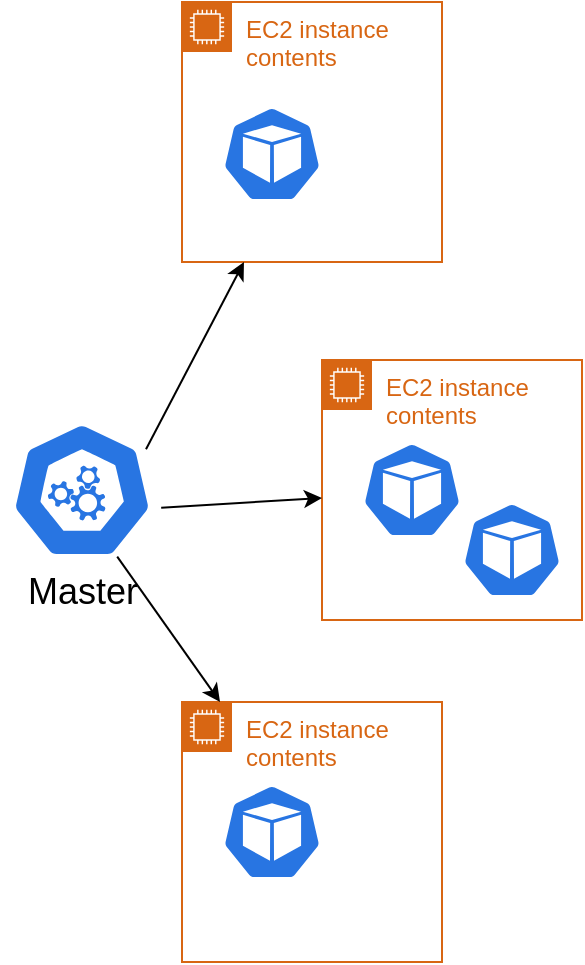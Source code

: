 <mxfile version="13.0.3" type="device"><diagram id="Ra3hwL7CDmKuAcC6CvFV" name="Page-1"><mxGraphModel dx="1106" dy="846" grid="1" gridSize="10" guides="1" tooltips="1" connect="1" arrows="1" fold="1" page="1" pageScale="1" pageWidth="850" pageHeight="1100" math="0" shadow="0"><root><mxCell id="0"/><mxCell id="1" parent="0"/><mxCell id="ifSUXtnlsLgihJ0WsSa5-1" value="EC2 instance contents" style="points=[[0,0],[0.25,0],[0.5,0],[0.75,0],[1,0],[1,0.25],[1,0.5],[1,0.75],[1,1],[0.75,1],[0.5,1],[0.25,1],[0,1],[0,0.75],[0,0.5],[0,0.25]];outlineConnect=0;gradientColor=none;html=1;whiteSpace=wrap;fontSize=12;fontStyle=0;shape=mxgraph.aws4.group;grIcon=mxgraph.aws4.group_ec2_instance_contents;strokeColor=#D86613;fillColor=none;verticalAlign=top;align=left;spacingLeft=30;fontColor=#D86613;dashed=0;" vertex="1" parent="1"><mxGeometry x="120" y="60" width="130" height="130" as="geometry"/></mxCell><mxCell id="ifSUXtnlsLgihJ0WsSa5-2" value="EC2 instance contents" style="points=[[0,0],[0.25,0],[0.5,0],[0.75,0],[1,0],[1,0.25],[1,0.5],[1,0.75],[1,1],[0.75,1],[0.5,1],[0.25,1],[0,1],[0,0.75],[0,0.5],[0,0.25]];outlineConnect=0;gradientColor=none;html=1;whiteSpace=wrap;fontSize=12;fontStyle=0;shape=mxgraph.aws4.group;grIcon=mxgraph.aws4.group_ec2_instance_contents;strokeColor=#D86613;fillColor=none;verticalAlign=top;align=left;spacingLeft=30;fontColor=#D86613;dashed=0;" vertex="1" parent="1"><mxGeometry x="190" y="239" width="130" height="130" as="geometry"/></mxCell><mxCell id="ifSUXtnlsLgihJ0WsSa5-3" value="EC2 instance contents" style="points=[[0,0],[0.25,0],[0.5,0],[0.75,0],[1,0],[1,0.25],[1,0.5],[1,0.75],[1,1],[0.75,1],[0.5,1],[0.25,1],[0,1],[0,0.75],[0,0.5],[0,0.25]];outlineConnect=0;gradientColor=none;html=1;whiteSpace=wrap;fontSize=12;fontStyle=0;shape=mxgraph.aws4.group;grIcon=mxgraph.aws4.group_ec2_instance_contents;strokeColor=#D86613;fillColor=none;verticalAlign=top;align=left;spacingLeft=30;fontColor=#D86613;dashed=0;" vertex="1" parent="1"><mxGeometry x="120" y="410" width="130" height="130" as="geometry"/></mxCell><mxCell id="ifSUXtnlsLgihJ0WsSa5-4" value="Master" style="html=1;dashed=0;whitespace=wrap;fillColor=#2875E2;strokeColor=#ffffff;points=[[0.005,0.63,0],[0.1,0.2,0],[0.9,0.2,0],[0.5,0,0],[0.995,0.63,0],[0.72,0.99,0],[0.5,1,0],[0.28,0.99,0]];shape=mxgraph.kubernetes.icon;prIcon=master;labelPosition=center;verticalLabelPosition=bottom;align=center;verticalAlign=top;fontSize=18;" vertex="1" parent="1"><mxGeometry x="30" y="270" width="80" height="68" as="geometry"/></mxCell><mxCell id="ifSUXtnlsLgihJ0WsSa5-5" value="" style="html=1;dashed=0;whitespace=wrap;fillColor=#2875E2;strokeColor=#ffffff;points=[[0.005,0.63,0],[0.1,0.2,0],[0.9,0.2,0],[0.5,0,0],[0.995,0.63,0],[0.72,0.99,0],[0.5,1,0],[0.28,0.99,0]];shape=mxgraph.kubernetes.icon;prIcon=pod" vertex="1" parent="1"><mxGeometry x="210" y="280" width="50" height="48" as="geometry"/></mxCell><mxCell id="ifSUXtnlsLgihJ0WsSa5-6" value="" style="html=1;dashed=0;whitespace=wrap;fillColor=#2875E2;strokeColor=#ffffff;points=[[0.005,0.63,0],[0.1,0.2,0],[0.9,0.2,0],[0.5,0,0],[0.995,0.63,0],[0.72,0.99,0],[0.5,1,0],[0.28,0.99,0]];shape=mxgraph.kubernetes.icon;prIcon=pod" vertex="1" parent="1"><mxGeometry x="140" y="112" width="50" height="48" as="geometry"/></mxCell><mxCell id="ifSUXtnlsLgihJ0WsSa5-7" value="" style="html=1;dashed=0;whitespace=wrap;fillColor=#2875E2;strokeColor=#ffffff;points=[[0.005,0.63,0],[0.1,0.2,0],[0.9,0.2,0],[0.5,0,0],[0.995,0.63,0],[0.72,0.99,0],[0.5,1,0],[0.28,0.99,0]];shape=mxgraph.kubernetes.icon;prIcon=pod" vertex="1" parent="1"><mxGeometry x="260" y="310" width="50" height="48" as="geometry"/></mxCell><mxCell id="ifSUXtnlsLgihJ0WsSa5-8" value="" style="html=1;dashed=0;whitespace=wrap;fillColor=#2875E2;strokeColor=#ffffff;points=[[0.005,0.63,0],[0.1,0.2,0],[0.9,0.2,0],[0.5,0,0],[0.995,0.63,0],[0.72,0.99,0],[0.5,1,0],[0.28,0.99,0]];shape=mxgraph.kubernetes.icon;prIcon=pod" vertex="1" parent="1"><mxGeometry x="140" y="451" width="50" height="48" as="geometry"/></mxCell><mxCell id="ifSUXtnlsLgihJ0WsSa5-9" value="" style="endArrow=classic;html=1;exitX=0.9;exitY=0.2;exitDx=0;exitDy=0;exitPerimeter=0;" edge="1" parent="1" source="ifSUXtnlsLgihJ0WsSa5-4" target="ifSUXtnlsLgihJ0WsSa5-1"><mxGeometry width="50" height="50" relative="1" as="geometry"><mxPoint x="400" y="460" as="sourcePoint"/><mxPoint x="450" y="410" as="targetPoint"/></mxGeometry></mxCell><mxCell id="ifSUXtnlsLgihJ0WsSa5-10" value="" style="endArrow=classic;html=1;exitX=0.995;exitY=0.63;exitDx=0;exitDy=0;exitPerimeter=0;" edge="1" parent="1" source="ifSUXtnlsLgihJ0WsSa5-4" target="ifSUXtnlsLgihJ0WsSa5-2"><mxGeometry width="50" height="50" relative="1" as="geometry"><mxPoint x="80" y="330" as="sourcePoint"/><mxPoint x="180" y="230" as="targetPoint"/></mxGeometry></mxCell><mxCell id="ifSUXtnlsLgihJ0WsSa5-11" value="" style="endArrow=classic;html=1;exitX=0.72;exitY=0.99;exitDx=0;exitDy=0;exitPerimeter=0;" edge="1" parent="1" source="ifSUXtnlsLgihJ0WsSa5-4" target="ifSUXtnlsLgihJ0WsSa5-3"><mxGeometry width="50" height="50" relative="1" as="geometry"><mxPoint x="400" y="460" as="sourcePoint"/><mxPoint x="450" y="410" as="targetPoint"/></mxGeometry></mxCell></root></mxGraphModel></diagram></mxfile>